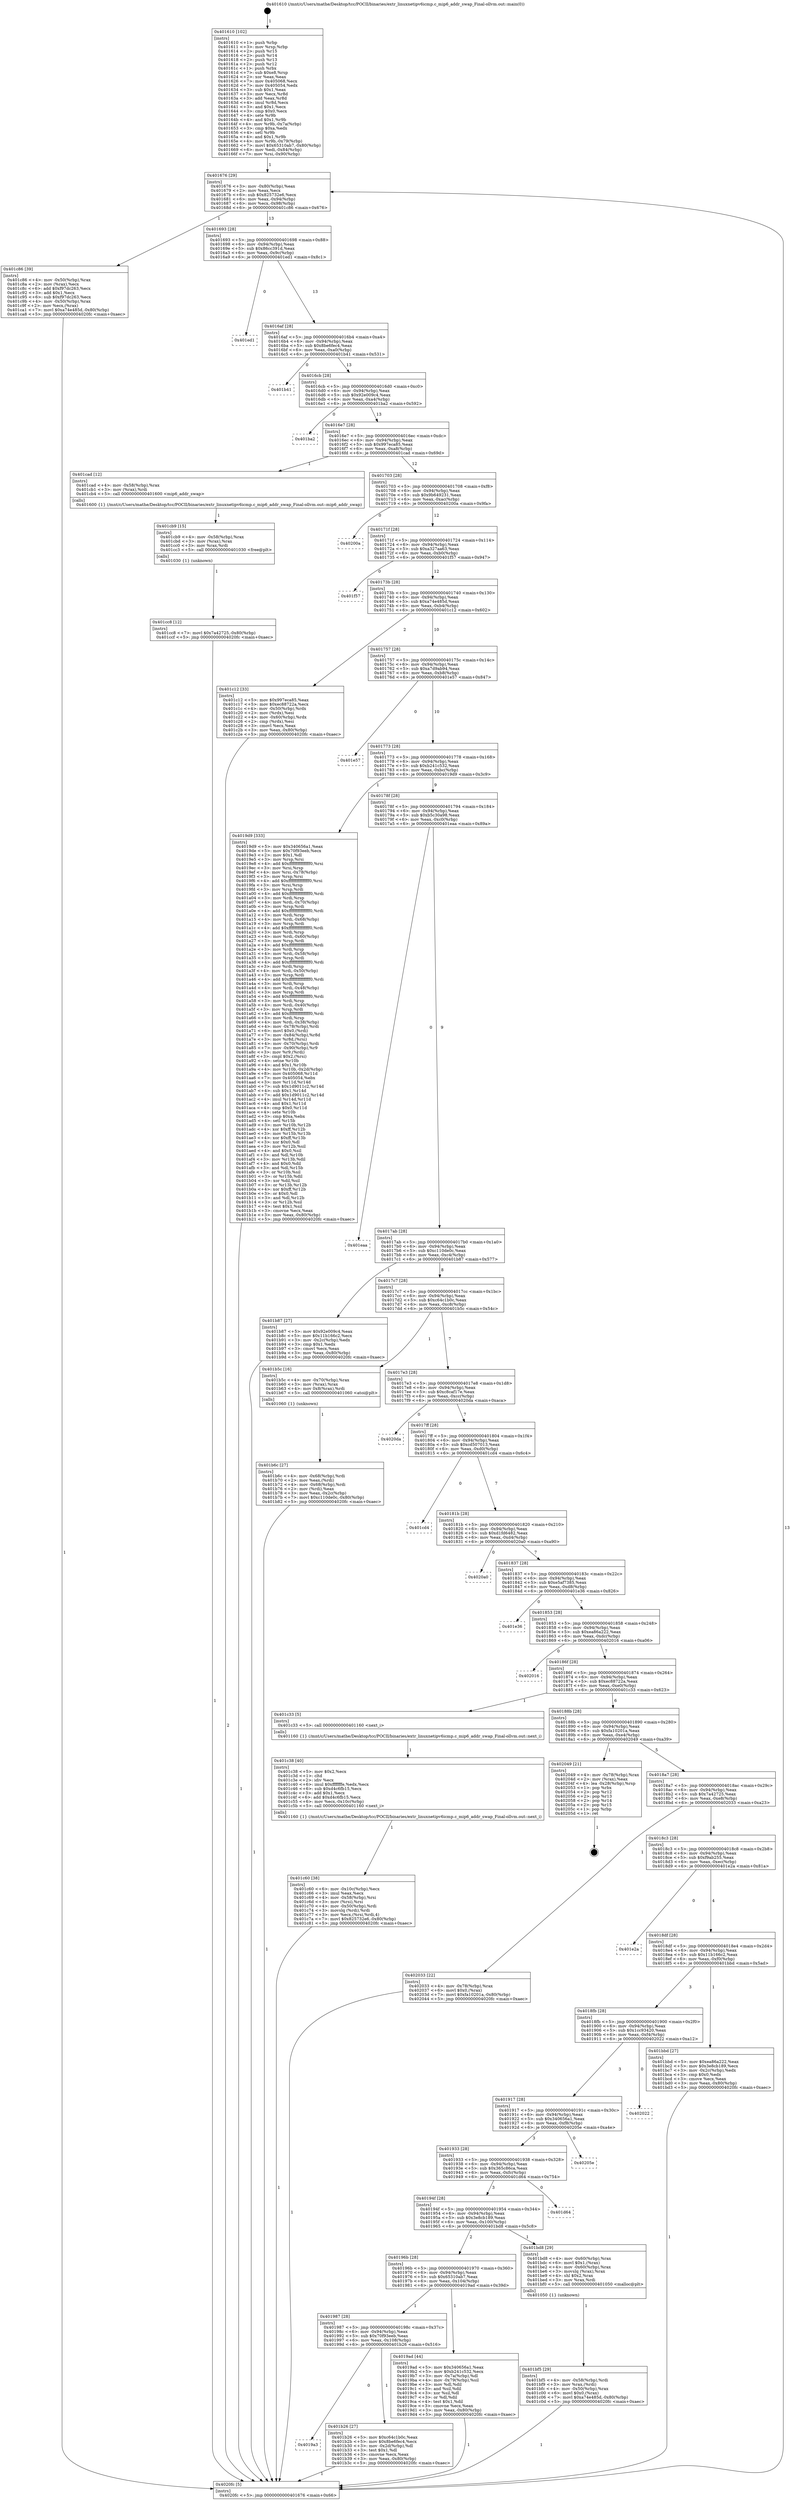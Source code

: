 digraph "0x401610" {
  label = "0x401610 (/mnt/c/Users/mathe/Desktop/tcc/POCII/binaries/extr_linuxnetipv6icmp.c_mip6_addr_swap_Final-ollvm.out::main(0))"
  labelloc = "t"
  node[shape=record]

  Entry [label="",width=0.3,height=0.3,shape=circle,fillcolor=black,style=filled]
  "0x401676" [label="{
     0x401676 [29]\l
     | [instrs]\l
     &nbsp;&nbsp;0x401676 \<+3\>: mov -0x80(%rbp),%eax\l
     &nbsp;&nbsp;0x401679 \<+2\>: mov %eax,%ecx\l
     &nbsp;&nbsp;0x40167b \<+6\>: sub $0x825732e6,%ecx\l
     &nbsp;&nbsp;0x401681 \<+6\>: mov %eax,-0x94(%rbp)\l
     &nbsp;&nbsp;0x401687 \<+6\>: mov %ecx,-0x98(%rbp)\l
     &nbsp;&nbsp;0x40168d \<+6\>: je 0000000000401c86 \<main+0x676\>\l
  }"]
  "0x401c86" [label="{
     0x401c86 [39]\l
     | [instrs]\l
     &nbsp;&nbsp;0x401c86 \<+4\>: mov -0x50(%rbp),%rax\l
     &nbsp;&nbsp;0x401c8a \<+2\>: mov (%rax),%ecx\l
     &nbsp;&nbsp;0x401c8c \<+6\>: add $0xf97dc263,%ecx\l
     &nbsp;&nbsp;0x401c92 \<+3\>: add $0x1,%ecx\l
     &nbsp;&nbsp;0x401c95 \<+6\>: sub $0xf97dc263,%ecx\l
     &nbsp;&nbsp;0x401c9b \<+4\>: mov -0x50(%rbp),%rax\l
     &nbsp;&nbsp;0x401c9f \<+2\>: mov %ecx,(%rax)\l
     &nbsp;&nbsp;0x401ca1 \<+7\>: movl $0xa74e485d,-0x80(%rbp)\l
     &nbsp;&nbsp;0x401ca8 \<+5\>: jmp 00000000004020fc \<main+0xaec\>\l
  }"]
  "0x401693" [label="{
     0x401693 [28]\l
     | [instrs]\l
     &nbsp;&nbsp;0x401693 \<+5\>: jmp 0000000000401698 \<main+0x88\>\l
     &nbsp;&nbsp;0x401698 \<+6\>: mov -0x94(%rbp),%eax\l
     &nbsp;&nbsp;0x40169e \<+5\>: sub $0x86cc391d,%eax\l
     &nbsp;&nbsp;0x4016a3 \<+6\>: mov %eax,-0x9c(%rbp)\l
     &nbsp;&nbsp;0x4016a9 \<+6\>: je 0000000000401ed1 \<main+0x8c1\>\l
  }"]
  Exit [label="",width=0.3,height=0.3,shape=circle,fillcolor=black,style=filled,peripheries=2]
  "0x401ed1" [label="{
     0x401ed1\l
  }", style=dashed]
  "0x4016af" [label="{
     0x4016af [28]\l
     | [instrs]\l
     &nbsp;&nbsp;0x4016af \<+5\>: jmp 00000000004016b4 \<main+0xa4\>\l
     &nbsp;&nbsp;0x4016b4 \<+6\>: mov -0x94(%rbp),%eax\l
     &nbsp;&nbsp;0x4016ba \<+5\>: sub $0x8be6fec4,%eax\l
     &nbsp;&nbsp;0x4016bf \<+6\>: mov %eax,-0xa0(%rbp)\l
     &nbsp;&nbsp;0x4016c5 \<+6\>: je 0000000000401b41 \<main+0x531\>\l
  }"]
  "0x401cc8" [label="{
     0x401cc8 [12]\l
     | [instrs]\l
     &nbsp;&nbsp;0x401cc8 \<+7\>: movl $0x7a42725,-0x80(%rbp)\l
     &nbsp;&nbsp;0x401ccf \<+5\>: jmp 00000000004020fc \<main+0xaec\>\l
  }"]
  "0x401b41" [label="{
     0x401b41\l
  }", style=dashed]
  "0x4016cb" [label="{
     0x4016cb [28]\l
     | [instrs]\l
     &nbsp;&nbsp;0x4016cb \<+5\>: jmp 00000000004016d0 \<main+0xc0\>\l
     &nbsp;&nbsp;0x4016d0 \<+6\>: mov -0x94(%rbp),%eax\l
     &nbsp;&nbsp;0x4016d6 \<+5\>: sub $0x92e009c4,%eax\l
     &nbsp;&nbsp;0x4016db \<+6\>: mov %eax,-0xa4(%rbp)\l
     &nbsp;&nbsp;0x4016e1 \<+6\>: je 0000000000401ba2 \<main+0x592\>\l
  }"]
  "0x401cb9" [label="{
     0x401cb9 [15]\l
     | [instrs]\l
     &nbsp;&nbsp;0x401cb9 \<+4\>: mov -0x58(%rbp),%rax\l
     &nbsp;&nbsp;0x401cbd \<+3\>: mov (%rax),%rax\l
     &nbsp;&nbsp;0x401cc0 \<+3\>: mov %rax,%rdi\l
     &nbsp;&nbsp;0x401cc3 \<+5\>: call 0000000000401030 \<free@plt\>\l
     | [calls]\l
     &nbsp;&nbsp;0x401030 \{1\} (unknown)\l
  }"]
  "0x401ba2" [label="{
     0x401ba2\l
  }", style=dashed]
  "0x4016e7" [label="{
     0x4016e7 [28]\l
     | [instrs]\l
     &nbsp;&nbsp;0x4016e7 \<+5\>: jmp 00000000004016ec \<main+0xdc\>\l
     &nbsp;&nbsp;0x4016ec \<+6\>: mov -0x94(%rbp),%eax\l
     &nbsp;&nbsp;0x4016f2 \<+5\>: sub $0x997eca85,%eax\l
     &nbsp;&nbsp;0x4016f7 \<+6\>: mov %eax,-0xa8(%rbp)\l
     &nbsp;&nbsp;0x4016fd \<+6\>: je 0000000000401cad \<main+0x69d\>\l
  }"]
  "0x401c60" [label="{
     0x401c60 [38]\l
     | [instrs]\l
     &nbsp;&nbsp;0x401c60 \<+6\>: mov -0x10c(%rbp),%ecx\l
     &nbsp;&nbsp;0x401c66 \<+3\>: imul %eax,%ecx\l
     &nbsp;&nbsp;0x401c69 \<+4\>: mov -0x58(%rbp),%rsi\l
     &nbsp;&nbsp;0x401c6d \<+3\>: mov (%rsi),%rsi\l
     &nbsp;&nbsp;0x401c70 \<+4\>: mov -0x50(%rbp),%rdi\l
     &nbsp;&nbsp;0x401c74 \<+3\>: movslq (%rdi),%rdi\l
     &nbsp;&nbsp;0x401c77 \<+3\>: mov %ecx,(%rsi,%rdi,4)\l
     &nbsp;&nbsp;0x401c7a \<+7\>: movl $0x825732e6,-0x80(%rbp)\l
     &nbsp;&nbsp;0x401c81 \<+5\>: jmp 00000000004020fc \<main+0xaec\>\l
  }"]
  "0x401cad" [label="{
     0x401cad [12]\l
     | [instrs]\l
     &nbsp;&nbsp;0x401cad \<+4\>: mov -0x58(%rbp),%rax\l
     &nbsp;&nbsp;0x401cb1 \<+3\>: mov (%rax),%rdi\l
     &nbsp;&nbsp;0x401cb4 \<+5\>: call 0000000000401600 \<mip6_addr_swap\>\l
     | [calls]\l
     &nbsp;&nbsp;0x401600 \{1\} (/mnt/c/Users/mathe/Desktop/tcc/POCII/binaries/extr_linuxnetipv6icmp.c_mip6_addr_swap_Final-ollvm.out::mip6_addr_swap)\l
  }"]
  "0x401703" [label="{
     0x401703 [28]\l
     | [instrs]\l
     &nbsp;&nbsp;0x401703 \<+5\>: jmp 0000000000401708 \<main+0xf8\>\l
     &nbsp;&nbsp;0x401708 \<+6\>: mov -0x94(%rbp),%eax\l
     &nbsp;&nbsp;0x40170e \<+5\>: sub $0x9b649231,%eax\l
     &nbsp;&nbsp;0x401713 \<+6\>: mov %eax,-0xac(%rbp)\l
     &nbsp;&nbsp;0x401719 \<+6\>: je 000000000040200a \<main+0x9fa\>\l
  }"]
  "0x401c38" [label="{
     0x401c38 [40]\l
     | [instrs]\l
     &nbsp;&nbsp;0x401c38 \<+5\>: mov $0x2,%ecx\l
     &nbsp;&nbsp;0x401c3d \<+1\>: cltd\l
     &nbsp;&nbsp;0x401c3e \<+2\>: idiv %ecx\l
     &nbsp;&nbsp;0x401c40 \<+6\>: imul $0xfffffffe,%edx,%ecx\l
     &nbsp;&nbsp;0x401c46 \<+6\>: sub $0xd4c6fb15,%ecx\l
     &nbsp;&nbsp;0x401c4c \<+3\>: add $0x1,%ecx\l
     &nbsp;&nbsp;0x401c4f \<+6\>: add $0xd4c6fb15,%ecx\l
     &nbsp;&nbsp;0x401c55 \<+6\>: mov %ecx,-0x10c(%rbp)\l
     &nbsp;&nbsp;0x401c5b \<+5\>: call 0000000000401160 \<next_i\>\l
     | [calls]\l
     &nbsp;&nbsp;0x401160 \{1\} (/mnt/c/Users/mathe/Desktop/tcc/POCII/binaries/extr_linuxnetipv6icmp.c_mip6_addr_swap_Final-ollvm.out::next_i)\l
  }"]
  "0x40200a" [label="{
     0x40200a\l
  }", style=dashed]
  "0x40171f" [label="{
     0x40171f [28]\l
     | [instrs]\l
     &nbsp;&nbsp;0x40171f \<+5\>: jmp 0000000000401724 \<main+0x114\>\l
     &nbsp;&nbsp;0x401724 \<+6\>: mov -0x94(%rbp),%eax\l
     &nbsp;&nbsp;0x40172a \<+5\>: sub $0xa327aa63,%eax\l
     &nbsp;&nbsp;0x40172f \<+6\>: mov %eax,-0xb0(%rbp)\l
     &nbsp;&nbsp;0x401735 \<+6\>: je 0000000000401f57 \<main+0x947\>\l
  }"]
  "0x401bf5" [label="{
     0x401bf5 [29]\l
     | [instrs]\l
     &nbsp;&nbsp;0x401bf5 \<+4\>: mov -0x58(%rbp),%rdi\l
     &nbsp;&nbsp;0x401bf9 \<+3\>: mov %rax,(%rdi)\l
     &nbsp;&nbsp;0x401bfc \<+4\>: mov -0x50(%rbp),%rax\l
     &nbsp;&nbsp;0x401c00 \<+6\>: movl $0x0,(%rax)\l
     &nbsp;&nbsp;0x401c06 \<+7\>: movl $0xa74e485d,-0x80(%rbp)\l
     &nbsp;&nbsp;0x401c0d \<+5\>: jmp 00000000004020fc \<main+0xaec\>\l
  }"]
  "0x401f57" [label="{
     0x401f57\l
  }", style=dashed]
  "0x40173b" [label="{
     0x40173b [28]\l
     | [instrs]\l
     &nbsp;&nbsp;0x40173b \<+5\>: jmp 0000000000401740 \<main+0x130\>\l
     &nbsp;&nbsp;0x401740 \<+6\>: mov -0x94(%rbp),%eax\l
     &nbsp;&nbsp;0x401746 \<+5\>: sub $0xa74e485d,%eax\l
     &nbsp;&nbsp;0x40174b \<+6\>: mov %eax,-0xb4(%rbp)\l
     &nbsp;&nbsp;0x401751 \<+6\>: je 0000000000401c12 \<main+0x602\>\l
  }"]
  "0x401b6c" [label="{
     0x401b6c [27]\l
     | [instrs]\l
     &nbsp;&nbsp;0x401b6c \<+4\>: mov -0x68(%rbp),%rdi\l
     &nbsp;&nbsp;0x401b70 \<+2\>: mov %eax,(%rdi)\l
     &nbsp;&nbsp;0x401b72 \<+4\>: mov -0x68(%rbp),%rdi\l
     &nbsp;&nbsp;0x401b76 \<+2\>: mov (%rdi),%eax\l
     &nbsp;&nbsp;0x401b78 \<+3\>: mov %eax,-0x2c(%rbp)\l
     &nbsp;&nbsp;0x401b7b \<+7\>: movl $0xc110de0c,-0x80(%rbp)\l
     &nbsp;&nbsp;0x401b82 \<+5\>: jmp 00000000004020fc \<main+0xaec\>\l
  }"]
  "0x401c12" [label="{
     0x401c12 [33]\l
     | [instrs]\l
     &nbsp;&nbsp;0x401c12 \<+5\>: mov $0x997eca85,%eax\l
     &nbsp;&nbsp;0x401c17 \<+5\>: mov $0xec88722a,%ecx\l
     &nbsp;&nbsp;0x401c1c \<+4\>: mov -0x50(%rbp),%rdx\l
     &nbsp;&nbsp;0x401c20 \<+2\>: mov (%rdx),%esi\l
     &nbsp;&nbsp;0x401c22 \<+4\>: mov -0x60(%rbp),%rdx\l
     &nbsp;&nbsp;0x401c26 \<+2\>: cmp (%rdx),%esi\l
     &nbsp;&nbsp;0x401c28 \<+3\>: cmovl %ecx,%eax\l
     &nbsp;&nbsp;0x401c2b \<+3\>: mov %eax,-0x80(%rbp)\l
     &nbsp;&nbsp;0x401c2e \<+5\>: jmp 00000000004020fc \<main+0xaec\>\l
  }"]
  "0x401757" [label="{
     0x401757 [28]\l
     | [instrs]\l
     &nbsp;&nbsp;0x401757 \<+5\>: jmp 000000000040175c \<main+0x14c\>\l
     &nbsp;&nbsp;0x40175c \<+6\>: mov -0x94(%rbp),%eax\l
     &nbsp;&nbsp;0x401762 \<+5\>: sub $0xa7d9ab94,%eax\l
     &nbsp;&nbsp;0x401767 \<+6\>: mov %eax,-0xb8(%rbp)\l
     &nbsp;&nbsp;0x40176d \<+6\>: je 0000000000401e57 \<main+0x847\>\l
  }"]
  "0x4019a3" [label="{
     0x4019a3\l
  }", style=dashed]
  "0x401e57" [label="{
     0x401e57\l
  }", style=dashed]
  "0x401773" [label="{
     0x401773 [28]\l
     | [instrs]\l
     &nbsp;&nbsp;0x401773 \<+5\>: jmp 0000000000401778 \<main+0x168\>\l
     &nbsp;&nbsp;0x401778 \<+6\>: mov -0x94(%rbp),%eax\l
     &nbsp;&nbsp;0x40177e \<+5\>: sub $0xb241c532,%eax\l
     &nbsp;&nbsp;0x401783 \<+6\>: mov %eax,-0xbc(%rbp)\l
     &nbsp;&nbsp;0x401789 \<+6\>: je 00000000004019d9 \<main+0x3c9\>\l
  }"]
  "0x401b26" [label="{
     0x401b26 [27]\l
     | [instrs]\l
     &nbsp;&nbsp;0x401b26 \<+5\>: mov $0xc64c1b0c,%eax\l
     &nbsp;&nbsp;0x401b2b \<+5\>: mov $0x8be6fec4,%ecx\l
     &nbsp;&nbsp;0x401b30 \<+3\>: mov -0x2d(%rbp),%dl\l
     &nbsp;&nbsp;0x401b33 \<+3\>: test $0x1,%dl\l
     &nbsp;&nbsp;0x401b36 \<+3\>: cmovne %ecx,%eax\l
     &nbsp;&nbsp;0x401b39 \<+3\>: mov %eax,-0x80(%rbp)\l
     &nbsp;&nbsp;0x401b3c \<+5\>: jmp 00000000004020fc \<main+0xaec\>\l
  }"]
  "0x4019d9" [label="{
     0x4019d9 [333]\l
     | [instrs]\l
     &nbsp;&nbsp;0x4019d9 \<+5\>: mov $0x340656a1,%eax\l
     &nbsp;&nbsp;0x4019de \<+5\>: mov $0x70f93eeb,%ecx\l
     &nbsp;&nbsp;0x4019e3 \<+2\>: mov $0x1,%dl\l
     &nbsp;&nbsp;0x4019e5 \<+3\>: mov %rsp,%rsi\l
     &nbsp;&nbsp;0x4019e8 \<+4\>: add $0xfffffffffffffff0,%rsi\l
     &nbsp;&nbsp;0x4019ec \<+3\>: mov %rsi,%rsp\l
     &nbsp;&nbsp;0x4019ef \<+4\>: mov %rsi,-0x78(%rbp)\l
     &nbsp;&nbsp;0x4019f3 \<+3\>: mov %rsp,%rsi\l
     &nbsp;&nbsp;0x4019f6 \<+4\>: add $0xfffffffffffffff0,%rsi\l
     &nbsp;&nbsp;0x4019fa \<+3\>: mov %rsi,%rsp\l
     &nbsp;&nbsp;0x4019fd \<+3\>: mov %rsp,%rdi\l
     &nbsp;&nbsp;0x401a00 \<+4\>: add $0xfffffffffffffff0,%rdi\l
     &nbsp;&nbsp;0x401a04 \<+3\>: mov %rdi,%rsp\l
     &nbsp;&nbsp;0x401a07 \<+4\>: mov %rdi,-0x70(%rbp)\l
     &nbsp;&nbsp;0x401a0b \<+3\>: mov %rsp,%rdi\l
     &nbsp;&nbsp;0x401a0e \<+4\>: add $0xfffffffffffffff0,%rdi\l
     &nbsp;&nbsp;0x401a12 \<+3\>: mov %rdi,%rsp\l
     &nbsp;&nbsp;0x401a15 \<+4\>: mov %rdi,-0x68(%rbp)\l
     &nbsp;&nbsp;0x401a19 \<+3\>: mov %rsp,%rdi\l
     &nbsp;&nbsp;0x401a1c \<+4\>: add $0xfffffffffffffff0,%rdi\l
     &nbsp;&nbsp;0x401a20 \<+3\>: mov %rdi,%rsp\l
     &nbsp;&nbsp;0x401a23 \<+4\>: mov %rdi,-0x60(%rbp)\l
     &nbsp;&nbsp;0x401a27 \<+3\>: mov %rsp,%rdi\l
     &nbsp;&nbsp;0x401a2a \<+4\>: add $0xfffffffffffffff0,%rdi\l
     &nbsp;&nbsp;0x401a2e \<+3\>: mov %rdi,%rsp\l
     &nbsp;&nbsp;0x401a31 \<+4\>: mov %rdi,-0x58(%rbp)\l
     &nbsp;&nbsp;0x401a35 \<+3\>: mov %rsp,%rdi\l
     &nbsp;&nbsp;0x401a38 \<+4\>: add $0xfffffffffffffff0,%rdi\l
     &nbsp;&nbsp;0x401a3c \<+3\>: mov %rdi,%rsp\l
     &nbsp;&nbsp;0x401a3f \<+4\>: mov %rdi,-0x50(%rbp)\l
     &nbsp;&nbsp;0x401a43 \<+3\>: mov %rsp,%rdi\l
     &nbsp;&nbsp;0x401a46 \<+4\>: add $0xfffffffffffffff0,%rdi\l
     &nbsp;&nbsp;0x401a4a \<+3\>: mov %rdi,%rsp\l
     &nbsp;&nbsp;0x401a4d \<+4\>: mov %rdi,-0x48(%rbp)\l
     &nbsp;&nbsp;0x401a51 \<+3\>: mov %rsp,%rdi\l
     &nbsp;&nbsp;0x401a54 \<+4\>: add $0xfffffffffffffff0,%rdi\l
     &nbsp;&nbsp;0x401a58 \<+3\>: mov %rdi,%rsp\l
     &nbsp;&nbsp;0x401a5b \<+4\>: mov %rdi,-0x40(%rbp)\l
     &nbsp;&nbsp;0x401a5f \<+3\>: mov %rsp,%rdi\l
     &nbsp;&nbsp;0x401a62 \<+4\>: add $0xfffffffffffffff0,%rdi\l
     &nbsp;&nbsp;0x401a66 \<+3\>: mov %rdi,%rsp\l
     &nbsp;&nbsp;0x401a69 \<+4\>: mov %rdi,-0x38(%rbp)\l
     &nbsp;&nbsp;0x401a6d \<+4\>: mov -0x78(%rbp),%rdi\l
     &nbsp;&nbsp;0x401a71 \<+6\>: movl $0x0,(%rdi)\l
     &nbsp;&nbsp;0x401a77 \<+7\>: mov -0x84(%rbp),%r8d\l
     &nbsp;&nbsp;0x401a7e \<+3\>: mov %r8d,(%rsi)\l
     &nbsp;&nbsp;0x401a81 \<+4\>: mov -0x70(%rbp),%rdi\l
     &nbsp;&nbsp;0x401a85 \<+7\>: mov -0x90(%rbp),%r9\l
     &nbsp;&nbsp;0x401a8c \<+3\>: mov %r9,(%rdi)\l
     &nbsp;&nbsp;0x401a8f \<+3\>: cmpl $0x2,(%rsi)\l
     &nbsp;&nbsp;0x401a92 \<+4\>: setne %r10b\l
     &nbsp;&nbsp;0x401a96 \<+4\>: and $0x1,%r10b\l
     &nbsp;&nbsp;0x401a9a \<+4\>: mov %r10b,-0x2d(%rbp)\l
     &nbsp;&nbsp;0x401a9e \<+8\>: mov 0x405068,%r11d\l
     &nbsp;&nbsp;0x401aa6 \<+7\>: mov 0x405054,%ebx\l
     &nbsp;&nbsp;0x401aad \<+3\>: mov %r11d,%r14d\l
     &nbsp;&nbsp;0x401ab0 \<+7\>: sub $0x1d9011c2,%r14d\l
     &nbsp;&nbsp;0x401ab7 \<+4\>: sub $0x1,%r14d\l
     &nbsp;&nbsp;0x401abb \<+7\>: add $0x1d9011c2,%r14d\l
     &nbsp;&nbsp;0x401ac2 \<+4\>: imul %r14d,%r11d\l
     &nbsp;&nbsp;0x401ac6 \<+4\>: and $0x1,%r11d\l
     &nbsp;&nbsp;0x401aca \<+4\>: cmp $0x0,%r11d\l
     &nbsp;&nbsp;0x401ace \<+4\>: sete %r10b\l
     &nbsp;&nbsp;0x401ad2 \<+3\>: cmp $0xa,%ebx\l
     &nbsp;&nbsp;0x401ad5 \<+4\>: setl %r15b\l
     &nbsp;&nbsp;0x401ad9 \<+3\>: mov %r10b,%r12b\l
     &nbsp;&nbsp;0x401adc \<+4\>: xor $0xff,%r12b\l
     &nbsp;&nbsp;0x401ae0 \<+3\>: mov %r15b,%r13b\l
     &nbsp;&nbsp;0x401ae3 \<+4\>: xor $0xff,%r13b\l
     &nbsp;&nbsp;0x401ae7 \<+3\>: xor $0x0,%dl\l
     &nbsp;&nbsp;0x401aea \<+3\>: mov %r12b,%sil\l
     &nbsp;&nbsp;0x401aed \<+4\>: and $0x0,%sil\l
     &nbsp;&nbsp;0x401af1 \<+3\>: and %dl,%r10b\l
     &nbsp;&nbsp;0x401af4 \<+3\>: mov %r13b,%dil\l
     &nbsp;&nbsp;0x401af7 \<+4\>: and $0x0,%dil\l
     &nbsp;&nbsp;0x401afb \<+3\>: and %dl,%r15b\l
     &nbsp;&nbsp;0x401afe \<+3\>: or %r10b,%sil\l
     &nbsp;&nbsp;0x401b01 \<+3\>: or %r15b,%dil\l
     &nbsp;&nbsp;0x401b04 \<+3\>: xor %dil,%sil\l
     &nbsp;&nbsp;0x401b07 \<+3\>: or %r13b,%r12b\l
     &nbsp;&nbsp;0x401b0a \<+4\>: xor $0xff,%r12b\l
     &nbsp;&nbsp;0x401b0e \<+3\>: or $0x0,%dl\l
     &nbsp;&nbsp;0x401b11 \<+3\>: and %dl,%r12b\l
     &nbsp;&nbsp;0x401b14 \<+3\>: or %r12b,%sil\l
     &nbsp;&nbsp;0x401b17 \<+4\>: test $0x1,%sil\l
     &nbsp;&nbsp;0x401b1b \<+3\>: cmovne %ecx,%eax\l
     &nbsp;&nbsp;0x401b1e \<+3\>: mov %eax,-0x80(%rbp)\l
     &nbsp;&nbsp;0x401b21 \<+5\>: jmp 00000000004020fc \<main+0xaec\>\l
  }"]
  "0x40178f" [label="{
     0x40178f [28]\l
     | [instrs]\l
     &nbsp;&nbsp;0x40178f \<+5\>: jmp 0000000000401794 \<main+0x184\>\l
     &nbsp;&nbsp;0x401794 \<+6\>: mov -0x94(%rbp),%eax\l
     &nbsp;&nbsp;0x40179a \<+5\>: sub $0xb5c30a98,%eax\l
     &nbsp;&nbsp;0x40179f \<+6\>: mov %eax,-0xc0(%rbp)\l
     &nbsp;&nbsp;0x4017a5 \<+6\>: je 0000000000401eaa \<main+0x89a\>\l
  }"]
  "0x401610" [label="{
     0x401610 [102]\l
     | [instrs]\l
     &nbsp;&nbsp;0x401610 \<+1\>: push %rbp\l
     &nbsp;&nbsp;0x401611 \<+3\>: mov %rsp,%rbp\l
     &nbsp;&nbsp;0x401614 \<+2\>: push %r15\l
     &nbsp;&nbsp;0x401616 \<+2\>: push %r14\l
     &nbsp;&nbsp;0x401618 \<+2\>: push %r13\l
     &nbsp;&nbsp;0x40161a \<+2\>: push %r12\l
     &nbsp;&nbsp;0x40161c \<+1\>: push %rbx\l
     &nbsp;&nbsp;0x40161d \<+7\>: sub $0xe8,%rsp\l
     &nbsp;&nbsp;0x401624 \<+2\>: xor %eax,%eax\l
     &nbsp;&nbsp;0x401626 \<+7\>: mov 0x405068,%ecx\l
     &nbsp;&nbsp;0x40162d \<+7\>: mov 0x405054,%edx\l
     &nbsp;&nbsp;0x401634 \<+3\>: sub $0x1,%eax\l
     &nbsp;&nbsp;0x401637 \<+3\>: mov %ecx,%r8d\l
     &nbsp;&nbsp;0x40163a \<+3\>: add %eax,%r8d\l
     &nbsp;&nbsp;0x40163d \<+4\>: imul %r8d,%ecx\l
     &nbsp;&nbsp;0x401641 \<+3\>: and $0x1,%ecx\l
     &nbsp;&nbsp;0x401644 \<+3\>: cmp $0x0,%ecx\l
     &nbsp;&nbsp;0x401647 \<+4\>: sete %r9b\l
     &nbsp;&nbsp;0x40164b \<+4\>: and $0x1,%r9b\l
     &nbsp;&nbsp;0x40164f \<+4\>: mov %r9b,-0x7a(%rbp)\l
     &nbsp;&nbsp;0x401653 \<+3\>: cmp $0xa,%edx\l
     &nbsp;&nbsp;0x401656 \<+4\>: setl %r9b\l
     &nbsp;&nbsp;0x40165a \<+4\>: and $0x1,%r9b\l
     &nbsp;&nbsp;0x40165e \<+4\>: mov %r9b,-0x79(%rbp)\l
     &nbsp;&nbsp;0x401662 \<+7\>: movl $0x65310ab7,-0x80(%rbp)\l
     &nbsp;&nbsp;0x401669 \<+6\>: mov %edi,-0x84(%rbp)\l
     &nbsp;&nbsp;0x40166f \<+7\>: mov %rsi,-0x90(%rbp)\l
  }"]
  "0x401eaa" [label="{
     0x401eaa\l
  }", style=dashed]
  "0x4017ab" [label="{
     0x4017ab [28]\l
     | [instrs]\l
     &nbsp;&nbsp;0x4017ab \<+5\>: jmp 00000000004017b0 \<main+0x1a0\>\l
     &nbsp;&nbsp;0x4017b0 \<+6\>: mov -0x94(%rbp),%eax\l
     &nbsp;&nbsp;0x4017b6 \<+5\>: sub $0xc110de0c,%eax\l
     &nbsp;&nbsp;0x4017bb \<+6\>: mov %eax,-0xc4(%rbp)\l
     &nbsp;&nbsp;0x4017c1 \<+6\>: je 0000000000401b87 \<main+0x577\>\l
  }"]
  "0x4020fc" [label="{
     0x4020fc [5]\l
     | [instrs]\l
     &nbsp;&nbsp;0x4020fc \<+5\>: jmp 0000000000401676 \<main+0x66\>\l
  }"]
  "0x401b87" [label="{
     0x401b87 [27]\l
     | [instrs]\l
     &nbsp;&nbsp;0x401b87 \<+5\>: mov $0x92e009c4,%eax\l
     &nbsp;&nbsp;0x401b8c \<+5\>: mov $0x11b166c2,%ecx\l
     &nbsp;&nbsp;0x401b91 \<+3\>: mov -0x2c(%rbp),%edx\l
     &nbsp;&nbsp;0x401b94 \<+3\>: cmp $0x1,%edx\l
     &nbsp;&nbsp;0x401b97 \<+3\>: cmovl %ecx,%eax\l
     &nbsp;&nbsp;0x401b9a \<+3\>: mov %eax,-0x80(%rbp)\l
     &nbsp;&nbsp;0x401b9d \<+5\>: jmp 00000000004020fc \<main+0xaec\>\l
  }"]
  "0x4017c7" [label="{
     0x4017c7 [28]\l
     | [instrs]\l
     &nbsp;&nbsp;0x4017c7 \<+5\>: jmp 00000000004017cc \<main+0x1bc\>\l
     &nbsp;&nbsp;0x4017cc \<+6\>: mov -0x94(%rbp),%eax\l
     &nbsp;&nbsp;0x4017d2 \<+5\>: sub $0xc64c1b0c,%eax\l
     &nbsp;&nbsp;0x4017d7 \<+6\>: mov %eax,-0xc8(%rbp)\l
     &nbsp;&nbsp;0x4017dd \<+6\>: je 0000000000401b5c \<main+0x54c\>\l
  }"]
  "0x401987" [label="{
     0x401987 [28]\l
     | [instrs]\l
     &nbsp;&nbsp;0x401987 \<+5\>: jmp 000000000040198c \<main+0x37c\>\l
     &nbsp;&nbsp;0x40198c \<+6\>: mov -0x94(%rbp),%eax\l
     &nbsp;&nbsp;0x401992 \<+5\>: sub $0x70f93eeb,%eax\l
     &nbsp;&nbsp;0x401997 \<+6\>: mov %eax,-0x108(%rbp)\l
     &nbsp;&nbsp;0x40199d \<+6\>: je 0000000000401b26 \<main+0x516\>\l
  }"]
  "0x401b5c" [label="{
     0x401b5c [16]\l
     | [instrs]\l
     &nbsp;&nbsp;0x401b5c \<+4\>: mov -0x70(%rbp),%rax\l
     &nbsp;&nbsp;0x401b60 \<+3\>: mov (%rax),%rax\l
     &nbsp;&nbsp;0x401b63 \<+4\>: mov 0x8(%rax),%rdi\l
     &nbsp;&nbsp;0x401b67 \<+5\>: call 0000000000401060 \<atoi@plt\>\l
     | [calls]\l
     &nbsp;&nbsp;0x401060 \{1\} (unknown)\l
  }"]
  "0x4017e3" [label="{
     0x4017e3 [28]\l
     | [instrs]\l
     &nbsp;&nbsp;0x4017e3 \<+5\>: jmp 00000000004017e8 \<main+0x1d8\>\l
     &nbsp;&nbsp;0x4017e8 \<+6\>: mov -0x94(%rbp),%eax\l
     &nbsp;&nbsp;0x4017ee \<+5\>: sub $0xc8caf17e,%eax\l
     &nbsp;&nbsp;0x4017f3 \<+6\>: mov %eax,-0xcc(%rbp)\l
     &nbsp;&nbsp;0x4017f9 \<+6\>: je 00000000004020da \<main+0xaca\>\l
  }"]
  "0x4019ad" [label="{
     0x4019ad [44]\l
     | [instrs]\l
     &nbsp;&nbsp;0x4019ad \<+5\>: mov $0x340656a1,%eax\l
     &nbsp;&nbsp;0x4019b2 \<+5\>: mov $0xb241c532,%ecx\l
     &nbsp;&nbsp;0x4019b7 \<+3\>: mov -0x7a(%rbp),%dl\l
     &nbsp;&nbsp;0x4019ba \<+4\>: mov -0x79(%rbp),%sil\l
     &nbsp;&nbsp;0x4019be \<+3\>: mov %dl,%dil\l
     &nbsp;&nbsp;0x4019c1 \<+3\>: and %sil,%dil\l
     &nbsp;&nbsp;0x4019c4 \<+3\>: xor %sil,%dl\l
     &nbsp;&nbsp;0x4019c7 \<+3\>: or %dl,%dil\l
     &nbsp;&nbsp;0x4019ca \<+4\>: test $0x1,%dil\l
     &nbsp;&nbsp;0x4019ce \<+3\>: cmovne %ecx,%eax\l
     &nbsp;&nbsp;0x4019d1 \<+3\>: mov %eax,-0x80(%rbp)\l
     &nbsp;&nbsp;0x4019d4 \<+5\>: jmp 00000000004020fc \<main+0xaec\>\l
  }"]
  "0x4020da" [label="{
     0x4020da\l
  }", style=dashed]
  "0x4017ff" [label="{
     0x4017ff [28]\l
     | [instrs]\l
     &nbsp;&nbsp;0x4017ff \<+5\>: jmp 0000000000401804 \<main+0x1f4\>\l
     &nbsp;&nbsp;0x401804 \<+6\>: mov -0x94(%rbp),%eax\l
     &nbsp;&nbsp;0x40180a \<+5\>: sub $0xcd507013,%eax\l
     &nbsp;&nbsp;0x40180f \<+6\>: mov %eax,-0xd0(%rbp)\l
     &nbsp;&nbsp;0x401815 \<+6\>: je 0000000000401cd4 \<main+0x6c4\>\l
  }"]
  "0x40196b" [label="{
     0x40196b [28]\l
     | [instrs]\l
     &nbsp;&nbsp;0x40196b \<+5\>: jmp 0000000000401970 \<main+0x360\>\l
     &nbsp;&nbsp;0x401970 \<+6\>: mov -0x94(%rbp),%eax\l
     &nbsp;&nbsp;0x401976 \<+5\>: sub $0x65310ab7,%eax\l
     &nbsp;&nbsp;0x40197b \<+6\>: mov %eax,-0x104(%rbp)\l
     &nbsp;&nbsp;0x401981 \<+6\>: je 00000000004019ad \<main+0x39d\>\l
  }"]
  "0x401cd4" [label="{
     0x401cd4\l
  }", style=dashed]
  "0x40181b" [label="{
     0x40181b [28]\l
     | [instrs]\l
     &nbsp;&nbsp;0x40181b \<+5\>: jmp 0000000000401820 \<main+0x210\>\l
     &nbsp;&nbsp;0x401820 \<+6\>: mov -0x94(%rbp),%eax\l
     &nbsp;&nbsp;0x401826 \<+5\>: sub $0xd1fd6482,%eax\l
     &nbsp;&nbsp;0x40182b \<+6\>: mov %eax,-0xd4(%rbp)\l
     &nbsp;&nbsp;0x401831 \<+6\>: je 00000000004020a0 \<main+0xa90\>\l
  }"]
  "0x401bd8" [label="{
     0x401bd8 [29]\l
     | [instrs]\l
     &nbsp;&nbsp;0x401bd8 \<+4\>: mov -0x60(%rbp),%rax\l
     &nbsp;&nbsp;0x401bdc \<+6\>: movl $0x1,(%rax)\l
     &nbsp;&nbsp;0x401be2 \<+4\>: mov -0x60(%rbp),%rax\l
     &nbsp;&nbsp;0x401be6 \<+3\>: movslq (%rax),%rax\l
     &nbsp;&nbsp;0x401be9 \<+4\>: shl $0x2,%rax\l
     &nbsp;&nbsp;0x401bed \<+3\>: mov %rax,%rdi\l
     &nbsp;&nbsp;0x401bf0 \<+5\>: call 0000000000401050 \<malloc@plt\>\l
     | [calls]\l
     &nbsp;&nbsp;0x401050 \{1\} (unknown)\l
  }"]
  "0x4020a0" [label="{
     0x4020a0\l
  }", style=dashed]
  "0x401837" [label="{
     0x401837 [28]\l
     | [instrs]\l
     &nbsp;&nbsp;0x401837 \<+5\>: jmp 000000000040183c \<main+0x22c\>\l
     &nbsp;&nbsp;0x40183c \<+6\>: mov -0x94(%rbp),%eax\l
     &nbsp;&nbsp;0x401842 \<+5\>: sub $0xe5af7385,%eax\l
     &nbsp;&nbsp;0x401847 \<+6\>: mov %eax,-0xd8(%rbp)\l
     &nbsp;&nbsp;0x40184d \<+6\>: je 0000000000401e36 \<main+0x826\>\l
  }"]
  "0x40194f" [label="{
     0x40194f [28]\l
     | [instrs]\l
     &nbsp;&nbsp;0x40194f \<+5\>: jmp 0000000000401954 \<main+0x344\>\l
     &nbsp;&nbsp;0x401954 \<+6\>: mov -0x94(%rbp),%eax\l
     &nbsp;&nbsp;0x40195a \<+5\>: sub $0x3e8cb189,%eax\l
     &nbsp;&nbsp;0x40195f \<+6\>: mov %eax,-0x100(%rbp)\l
     &nbsp;&nbsp;0x401965 \<+6\>: je 0000000000401bd8 \<main+0x5c8\>\l
  }"]
  "0x401e36" [label="{
     0x401e36\l
  }", style=dashed]
  "0x401853" [label="{
     0x401853 [28]\l
     | [instrs]\l
     &nbsp;&nbsp;0x401853 \<+5\>: jmp 0000000000401858 \<main+0x248\>\l
     &nbsp;&nbsp;0x401858 \<+6\>: mov -0x94(%rbp),%eax\l
     &nbsp;&nbsp;0x40185e \<+5\>: sub $0xea86a222,%eax\l
     &nbsp;&nbsp;0x401863 \<+6\>: mov %eax,-0xdc(%rbp)\l
     &nbsp;&nbsp;0x401869 \<+6\>: je 0000000000402016 \<main+0xa06\>\l
  }"]
  "0x401d64" [label="{
     0x401d64\l
  }", style=dashed]
  "0x402016" [label="{
     0x402016\l
  }", style=dashed]
  "0x40186f" [label="{
     0x40186f [28]\l
     | [instrs]\l
     &nbsp;&nbsp;0x40186f \<+5\>: jmp 0000000000401874 \<main+0x264\>\l
     &nbsp;&nbsp;0x401874 \<+6\>: mov -0x94(%rbp),%eax\l
     &nbsp;&nbsp;0x40187a \<+5\>: sub $0xec88722a,%eax\l
     &nbsp;&nbsp;0x40187f \<+6\>: mov %eax,-0xe0(%rbp)\l
     &nbsp;&nbsp;0x401885 \<+6\>: je 0000000000401c33 \<main+0x623\>\l
  }"]
  "0x401933" [label="{
     0x401933 [28]\l
     | [instrs]\l
     &nbsp;&nbsp;0x401933 \<+5\>: jmp 0000000000401938 \<main+0x328\>\l
     &nbsp;&nbsp;0x401938 \<+6\>: mov -0x94(%rbp),%eax\l
     &nbsp;&nbsp;0x40193e \<+5\>: sub $0x365c86ca,%eax\l
     &nbsp;&nbsp;0x401943 \<+6\>: mov %eax,-0xfc(%rbp)\l
     &nbsp;&nbsp;0x401949 \<+6\>: je 0000000000401d64 \<main+0x754\>\l
  }"]
  "0x401c33" [label="{
     0x401c33 [5]\l
     | [instrs]\l
     &nbsp;&nbsp;0x401c33 \<+5\>: call 0000000000401160 \<next_i\>\l
     | [calls]\l
     &nbsp;&nbsp;0x401160 \{1\} (/mnt/c/Users/mathe/Desktop/tcc/POCII/binaries/extr_linuxnetipv6icmp.c_mip6_addr_swap_Final-ollvm.out::next_i)\l
  }"]
  "0x40188b" [label="{
     0x40188b [28]\l
     | [instrs]\l
     &nbsp;&nbsp;0x40188b \<+5\>: jmp 0000000000401890 \<main+0x280\>\l
     &nbsp;&nbsp;0x401890 \<+6\>: mov -0x94(%rbp),%eax\l
     &nbsp;&nbsp;0x401896 \<+5\>: sub $0xfa10201a,%eax\l
     &nbsp;&nbsp;0x40189b \<+6\>: mov %eax,-0xe4(%rbp)\l
     &nbsp;&nbsp;0x4018a1 \<+6\>: je 0000000000402049 \<main+0xa39\>\l
  }"]
  "0x40205e" [label="{
     0x40205e\l
  }", style=dashed]
  "0x402049" [label="{
     0x402049 [21]\l
     | [instrs]\l
     &nbsp;&nbsp;0x402049 \<+4\>: mov -0x78(%rbp),%rax\l
     &nbsp;&nbsp;0x40204d \<+2\>: mov (%rax),%eax\l
     &nbsp;&nbsp;0x40204f \<+4\>: lea -0x28(%rbp),%rsp\l
     &nbsp;&nbsp;0x402053 \<+1\>: pop %rbx\l
     &nbsp;&nbsp;0x402054 \<+2\>: pop %r12\l
     &nbsp;&nbsp;0x402056 \<+2\>: pop %r13\l
     &nbsp;&nbsp;0x402058 \<+2\>: pop %r14\l
     &nbsp;&nbsp;0x40205a \<+2\>: pop %r15\l
     &nbsp;&nbsp;0x40205c \<+1\>: pop %rbp\l
     &nbsp;&nbsp;0x40205d \<+1\>: ret\l
  }"]
  "0x4018a7" [label="{
     0x4018a7 [28]\l
     | [instrs]\l
     &nbsp;&nbsp;0x4018a7 \<+5\>: jmp 00000000004018ac \<main+0x29c\>\l
     &nbsp;&nbsp;0x4018ac \<+6\>: mov -0x94(%rbp),%eax\l
     &nbsp;&nbsp;0x4018b2 \<+5\>: sub $0x7a42725,%eax\l
     &nbsp;&nbsp;0x4018b7 \<+6\>: mov %eax,-0xe8(%rbp)\l
     &nbsp;&nbsp;0x4018bd \<+6\>: je 0000000000402033 \<main+0xa23\>\l
  }"]
  "0x401917" [label="{
     0x401917 [28]\l
     | [instrs]\l
     &nbsp;&nbsp;0x401917 \<+5\>: jmp 000000000040191c \<main+0x30c\>\l
     &nbsp;&nbsp;0x40191c \<+6\>: mov -0x94(%rbp),%eax\l
     &nbsp;&nbsp;0x401922 \<+5\>: sub $0x340656a1,%eax\l
     &nbsp;&nbsp;0x401927 \<+6\>: mov %eax,-0xf8(%rbp)\l
     &nbsp;&nbsp;0x40192d \<+6\>: je 000000000040205e \<main+0xa4e\>\l
  }"]
  "0x402033" [label="{
     0x402033 [22]\l
     | [instrs]\l
     &nbsp;&nbsp;0x402033 \<+4\>: mov -0x78(%rbp),%rax\l
     &nbsp;&nbsp;0x402037 \<+6\>: movl $0x0,(%rax)\l
     &nbsp;&nbsp;0x40203d \<+7\>: movl $0xfa10201a,-0x80(%rbp)\l
     &nbsp;&nbsp;0x402044 \<+5\>: jmp 00000000004020fc \<main+0xaec\>\l
  }"]
  "0x4018c3" [label="{
     0x4018c3 [28]\l
     | [instrs]\l
     &nbsp;&nbsp;0x4018c3 \<+5\>: jmp 00000000004018c8 \<main+0x2b8\>\l
     &nbsp;&nbsp;0x4018c8 \<+6\>: mov -0x94(%rbp),%eax\l
     &nbsp;&nbsp;0x4018ce \<+5\>: sub $0xf9ab255,%eax\l
     &nbsp;&nbsp;0x4018d3 \<+6\>: mov %eax,-0xec(%rbp)\l
     &nbsp;&nbsp;0x4018d9 \<+6\>: je 0000000000401e2a \<main+0x81a\>\l
  }"]
  "0x402022" [label="{
     0x402022\l
  }", style=dashed]
  "0x401e2a" [label="{
     0x401e2a\l
  }", style=dashed]
  "0x4018df" [label="{
     0x4018df [28]\l
     | [instrs]\l
     &nbsp;&nbsp;0x4018df \<+5\>: jmp 00000000004018e4 \<main+0x2d4\>\l
     &nbsp;&nbsp;0x4018e4 \<+6\>: mov -0x94(%rbp),%eax\l
     &nbsp;&nbsp;0x4018ea \<+5\>: sub $0x11b166c2,%eax\l
     &nbsp;&nbsp;0x4018ef \<+6\>: mov %eax,-0xf0(%rbp)\l
     &nbsp;&nbsp;0x4018f5 \<+6\>: je 0000000000401bbd \<main+0x5ad\>\l
  }"]
  "0x4018fb" [label="{
     0x4018fb [28]\l
     | [instrs]\l
     &nbsp;&nbsp;0x4018fb \<+5\>: jmp 0000000000401900 \<main+0x2f0\>\l
     &nbsp;&nbsp;0x401900 \<+6\>: mov -0x94(%rbp),%eax\l
     &nbsp;&nbsp;0x401906 \<+5\>: sub $0x1cc93420,%eax\l
     &nbsp;&nbsp;0x40190b \<+6\>: mov %eax,-0xf4(%rbp)\l
     &nbsp;&nbsp;0x401911 \<+6\>: je 0000000000402022 \<main+0xa12\>\l
  }"]
  "0x401bbd" [label="{
     0x401bbd [27]\l
     | [instrs]\l
     &nbsp;&nbsp;0x401bbd \<+5\>: mov $0xea86a222,%eax\l
     &nbsp;&nbsp;0x401bc2 \<+5\>: mov $0x3e8cb189,%ecx\l
     &nbsp;&nbsp;0x401bc7 \<+3\>: mov -0x2c(%rbp),%edx\l
     &nbsp;&nbsp;0x401bca \<+3\>: cmp $0x0,%edx\l
     &nbsp;&nbsp;0x401bcd \<+3\>: cmove %ecx,%eax\l
     &nbsp;&nbsp;0x401bd0 \<+3\>: mov %eax,-0x80(%rbp)\l
     &nbsp;&nbsp;0x401bd3 \<+5\>: jmp 00000000004020fc \<main+0xaec\>\l
  }"]
  Entry -> "0x401610" [label=" 1"]
  "0x401676" -> "0x401c86" [label=" 1"]
  "0x401676" -> "0x401693" [label=" 13"]
  "0x402049" -> Exit [label=" 1"]
  "0x401693" -> "0x401ed1" [label=" 0"]
  "0x401693" -> "0x4016af" [label=" 13"]
  "0x402033" -> "0x4020fc" [label=" 1"]
  "0x4016af" -> "0x401b41" [label=" 0"]
  "0x4016af" -> "0x4016cb" [label=" 13"]
  "0x401cc8" -> "0x4020fc" [label=" 1"]
  "0x4016cb" -> "0x401ba2" [label=" 0"]
  "0x4016cb" -> "0x4016e7" [label=" 13"]
  "0x401cb9" -> "0x401cc8" [label=" 1"]
  "0x4016e7" -> "0x401cad" [label=" 1"]
  "0x4016e7" -> "0x401703" [label=" 12"]
  "0x401cad" -> "0x401cb9" [label=" 1"]
  "0x401703" -> "0x40200a" [label=" 0"]
  "0x401703" -> "0x40171f" [label=" 12"]
  "0x401c86" -> "0x4020fc" [label=" 1"]
  "0x40171f" -> "0x401f57" [label=" 0"]
  "0x40171f" -> "0x40173b" [label=" 12"]
  "0x401c60" -> "0x4020fc" [label=" 1"]
  "0x40173b" -> "0x401c12" [label=" 2"]
  "0x40173b" -> "0x401757" [label=" 10"]
  "0x401c38" -> "0x401c60" [label=" 1"]
  "0x401757" -> "0x401e57" [label=" 0"]
  "0x401757" -> "0x401773" [label=" 10"]
  "0x401c33" -> "0x401c38" [label=" 1"]
  "0x401773" -> "0x4019d9" [label=" 1"]
  "0x401773" -> "0x40178f" [label=" 9"]
  "0x401c12" -> "0x4020fc" [label=" 2"]
  "0x40178f" -> "0x401eaa" [label=" 0"]
  "0x40178f" -> "0x4017ab" [label=" 9"]
  "0x401bbd" -> "0x4020fc" [label=" 1"]
  "0x4017ab" -> "0x401b87" [label=" 1"]
  "0x4017ab" -> "0x4017c7" [label=" 8"]
  "0x401b87" -> "0x4020fc" [label=" 1"]
  "0x4017c7" -> "0x401b5c" [label=" 1"]
  "0x4017c7" -> "0x4017e3" [label=" 7"]
  "0x401b6c" -> "0x4020fc" [label=" 1"]
  "0x4017e3" -> "0x4020da" [label=" 0"]
  "0x4017e3" -> "0x4017ff" [label=" 7"]
  "0x401b5c" -> "0x401b6c" [label=" 1"]
  "0x4017ff" -> "0x401cd4" [label=" 0"]
  "0x4017ff" -> "0x40181b" [label=" 7"]
  "0x401987" -> "0x4019a3" [label=" 0"]
  "0x40181b" -> "0x4020a0" [label=" 0"]
  "0x40181b" -> "0x401837" [label=" 7"]
  "0x401987" -> "0x401b26" [label=" 1"]
  "0x401837" -> "0x401e36" [label=" 0"]
  "0x401837" -> "0x401853" [label=" 7"]
  "0x4019d9" -> "0x4020fc" [label=" 1"]
  "0x401853" -> "0x402016" [label=" 0"]
  "0x401853" -> "0x40186f" [label=" 7"]
  "0x401bd8" -> "0x401bf5" [label=" 1"]
  "0x40186f" -> "0x401c33" [label=" 1"]
  "0x40186f" -> "0x40188b" [label=" 6"]
  "0x401610" -> "0x401676" [label=" 1"]
  "0x40188b" -> "0x402049" [label=" 1"]
  "0x40188b" -> "0x4018a7" [label=" 5"]
  "0x4019ad" -> "0x4020fc" [label=" 1"]
  "0x4018a7" -> "0x402033" [label=" 1"]
  "0x4018a7" -> "0x4018c3" [label=" 4"]
  "0x40196b" -> "0x4019ad" [label=" 1"]
  "0x4018c3" -> "0x401e2a" [label=" 0"]
  "0x4018c3" -> "0x4018df" [label=" 4"]
  "0x401b26" -> "0x4020fc" [label=" 1"]
  "0x4018df" -> "0x401bbd" [label=" 1"]
  "0x4018df" -> "0x4018fb" [label=" 3"]
  "0x40194f" -> "0x40196b" [label=" 2"]
  "0x4018fb" -> "0x402022" [label=" 0"]
  "0x4018fb" -> "0x401917" [label=" 3"]
  "0x40196b" -> "0x401987" [label=" 1"]
  "0x401917" -> "0x40205e" [label=" 0"]
  "0x401917" -> "0x401933" [label=" 3"]
  "0x4020fc" -> "0x401676" [label=" 13"]
  "0x401933" -> "0x401d64" [label=" 0"]
  "0x401933" -> "0x40194f" [label=" 3"]
  "0x401bf5" -> "0x4020fc" [label=" 1"]
  "0x40194f" -> "0x401bd8" [label=" 1"]
}
